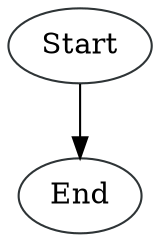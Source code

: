 digraph StartEndVariableHandler {
node1 [label="Start", color="#2e3436"]
node2 [label="End", color="#2e3436"]

node1 -> node2
}
